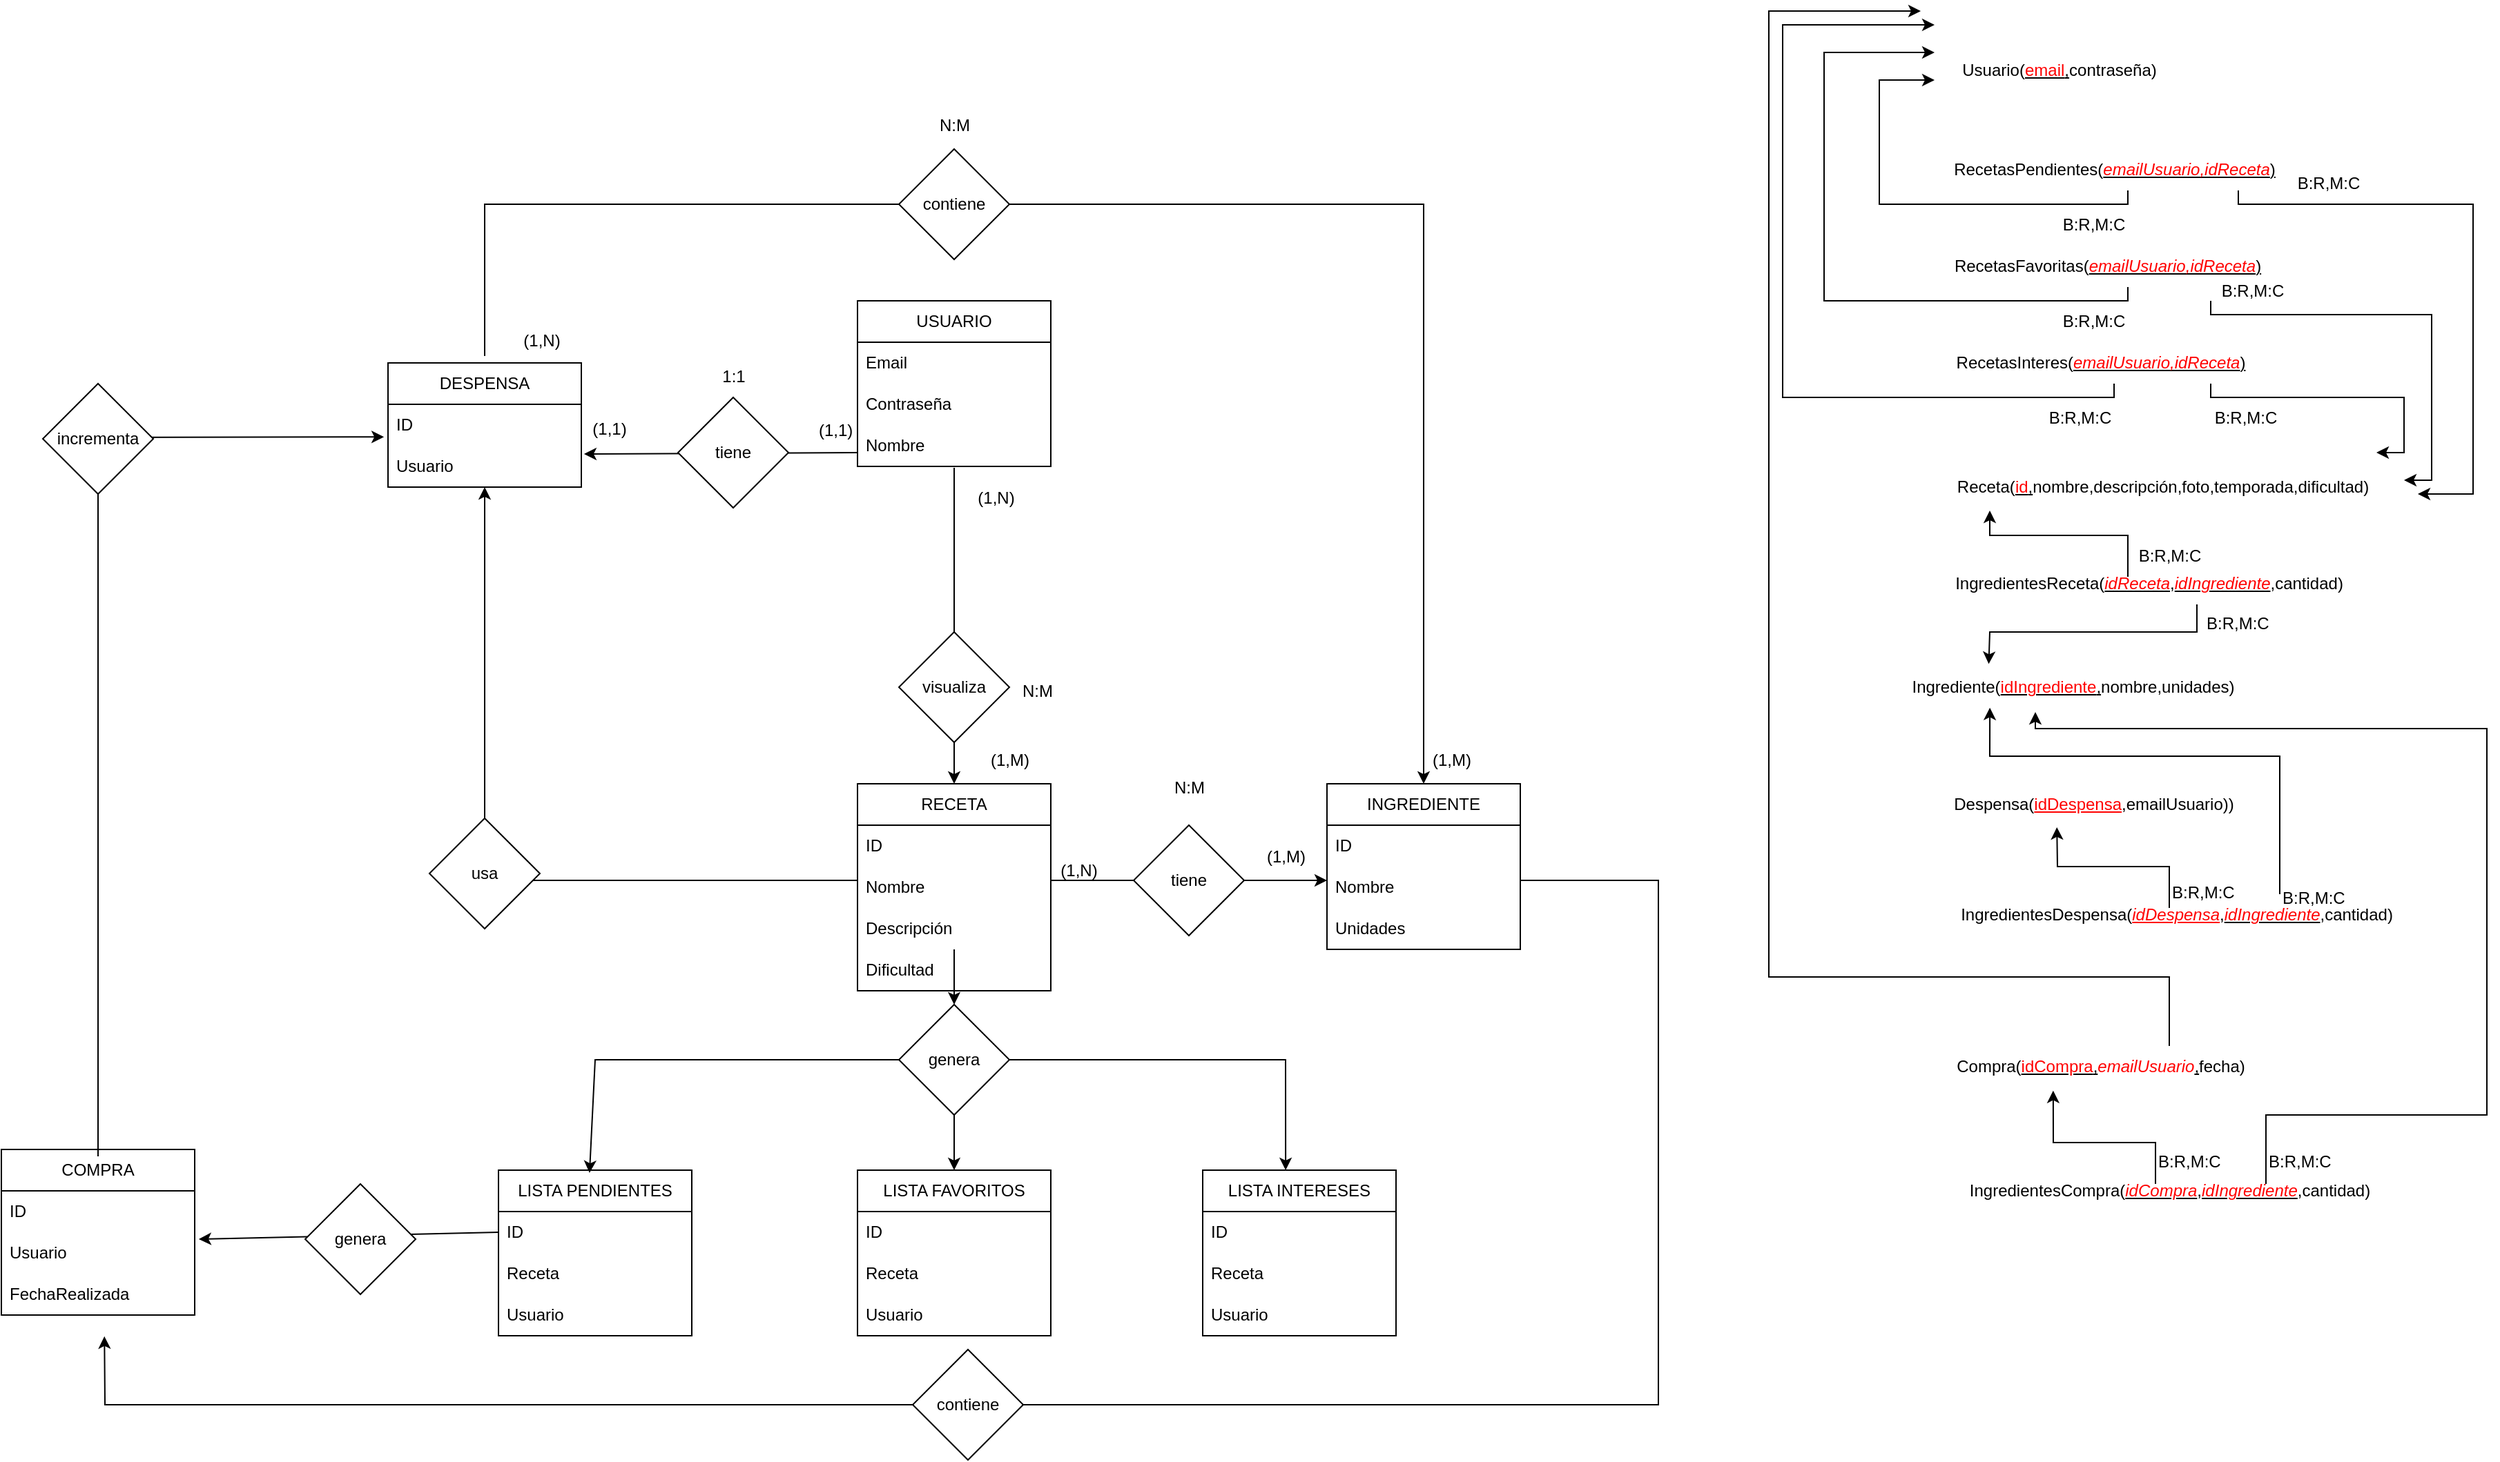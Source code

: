 <mxfile version="24.4.13" type="device">
  <diagram id="C5RBs43oDa-KdzZeNtuy" name="Page-1">
    <mxGraphModel dx="3703" dy="2286" grid="1" gridSize="10" guides="1" tooltips="1" connect="1" arrows="1" fold="1" page="1" pageScale="1" pageWidth="827" pageHeight="1169" math="0" shadow="0">
      <root>
        <mxCell id="WIyWlLk6GJQsqaUBKTNV-0" />
        <mxCell id="WIyWlLk6GJQsqaUBKTNV-1" parent="WIyWlLk6GJQsqaUBKTNV-0" />
        <mxCell id="nizXMgT1Kvl6je3MpQkB-0" value="INGREDIENTE" style="swimlane;fontStyle=0;childLayout=stackLayout;horizontal=1;startSize=30;horizontalStack=0;resizeParent=1;resizeParentMax=0;resizeLast=0;collapsible=1;marginBottom=0;whiteSpace=wrap;html=1;" vertex="1" parent="WIyWlLk6GJQsqaUBKTNV-1">
          <mxGeometry x="80" y="420" width="140" height="120" as="geometry" />
        </mxCell>
        <mxCell id="nizXMgT1Kvl6je3MpQkB-1" value="ID" style="text;strokeColor=none;fillColor=none;align=left;verticalAlign=middle;spacingLeft=4;spacingRight=4;overflow=hidden;points=[[0,0.5],[1,0.5]];portConstraint=eastwest;rotatable=0;whiteSpace=wrap;html=1;" vertex="1" parent="nizXMgT1Kvl6je3MpQkB-0">
          <mxGeometry y="30" width="140" height="30" as="geometry" />
        </mxCell>
        <mxCell id="nizXMgT1Kvl6je3MpQkB-2" value="Nombre" style="text;strokeColor=none;fillColor=none;align=left;verticalAlign=middle;spacingLeft=4;spacingRight=4;overflow=hidden;points=[[0,0.5],[1,0.5]];portConstraint=eastwest;rotatable=0;whiteSpace=wrap;html=1;" vertex="1" parent="nizXMgT1Kvl6je3MpQkB-0">
          <mxGeometry y="60" width="140" height="30" as="geometry" />
        </mxCell>
        <mxCell id="nizXMgT1Kvl6je3MpQkB-3" value="Unidades" style="text;strokeColor=none;fillColor=none;align=left;verticalAlign=middle;spacingLeft=4;spacingRight=4;overflow=hidden;points=[[0,0.5],[1,0.5]];portConstraint=eastwest;rotatable=0;whiteSpace=wrap;html=1;" vertex="1" parent="nizXMgT1Kvl6je3MpQkB-0">
          <mxGeometry y="90" width="140" height="30" as="geometry" />
        </mxCell>
        <mxCell id="nizXMgT1Kvl6je3MpQkB-4" value="RECETA" style="swimlane;fontStyle=0;childLayout=stackLayout;horizontal=1;startSize=30;horizontalStack=0;resizeParent=1;resizeParentMax=0;resizeLast=0;collapsible=1;marginBottom=0;whiteSpace=wrap;html=1;" vertex="1" parent="WIyWlLk6GJQsqaUBKTNV-1">
          <mxGeometry x="-260" y="420" width="140" height="150" as="geometry" />
        </mxCell>
        <mxCell id="nizXMgT1Kvl6je3MpQkB-52" value="" style="endArrow=classic;html=1;rounded=0;entryX=0.5;entryY=1;entryDx=0;entryDy=0;" edge="1" parent="nizXMgT1Kvl6je3MpQkB-4" target="nizXMgT1Kvl6je3MpQkB-19">
          <mxGeometry width="50" height="50" relative="1" as="geometry">
            <mxPoint y="70" as="sourcePoint" />
            <mxPoint x="50" y="20" as="targetPoint" />
            <Array as="points">
              <mxPoint x="-270" y="70" />
            </Array>
          </mxGeometry>
        </mxCell>
        <mxCell id="nizXMgT1Kvl6je3MpQkB-5" value="ID" style="text;strokeColor=none;fillColor=none;align=left;verticalAlign=middle;spacingLeft=4;spacingRight=4;overflow=hidden;points=[[0,0.5],[1,0.5]];portConstraint=eastwest;rotatable=0;whiteSpace=wrap;html=1;" vertex="1" parent="nizXMgT1Kvl6je3MpQkB-4">
          <mxGeometry y="30" width="140" height="30" as="geometry" />
        </mxCell>
        <mxCell id="nizXMgT1Kvl6je3MpQkB-62" value="" style="endArrow=classic;html=1;rounded=0;entryX=0.5;entryY=0;entryDx=0;entryDy=0;" edge="1" parent="nizXMgT1Kvl6je3MpQkB-4" target="nizXMgT1Kvl6je3MpQkB-61">
          <mxGeometry width="50" height="50" relative="1" as="geometry">
            <mxPoint x="70" y="120" as="sourcePoint" />
            <mxPoint x="120" y="70" as="targetPoint" />
          </mxGeometry>
        </mxCell>
        <mxCell id="nizXMgT1Kvl6je3MpQkB-6" value="Nombre" style="text;strokeColor=none;fillColor=none;align=left;verticalAlign=middle;spacingLeft=4;spacingRight=4;overflow=hidden;points=[[0,0.5],[1,0.5]];portConstraint=eastwest;rotatable=0;whiteSpace=wrap;html=1;" vertex="1" parent="nizXMgT1Kvl6je3MpQkB-4">
          <mxGeometry y="60" width="140" height="30" as="geometry" />
        </mxCell>
        <mxCell id="nizXMgT1Kvl6je3MpQkB-72" value="Descripción" style="text;strokeColor=none;fillColor=none;align=left;verticalAlign=middle;spacingLeft=4;spacingRight=4;overflow=hidden;points=[[0,0.5],[1,0.5]];portConstraint=eastwest;rotatable=0;whiteSpace=wrap;html=1;" vertex="1" parent="nizXMgT1Kvl6je3MpQkB-4">
          <mxGeometry y="90" width="140" height="30" as="geometry" />
        </mxCell>
        <mxCell id="nizXMgT1Kvl6je3MpQkB-92" value="Dificultad" style="text;strokeColor=none;fillColor=none;align=left;verticalAlign=middle;spacingLeft=4;spacingRight=4;overflow=hidden;points=[[0,0.5],[1,0.5]];portConstraint=eastwest;rotatable=0;whiteSpace=wrap;html=1;" vertex="1" parent="nizXMgT1Kvl6je3MpQkB-4">
          <mxGeometry y="120" width="140" height="30" as="geometry" />
        </mxCell>
        <mxCell id="nizXMgT1Kvl6je3MpQkB-12" value="USUARIO" style="swimlane;fontStyle=0;childLayout=stackLayout;horizontal=1;startSize=30;horizontalStack=0;resizeParent=1;resizeParentMax=0;resizeLast=0;collapsible=1;marginBottom=0;whiteSpace=wrap;html=1;" vertex="1" parent="WIyWlLk6GJQsqaUBKTNV-1">
          <mxGeometry x="-260" y="70" width="140" height="120" as="geometry" />
        </mxCell>
        <mxCell id="nizXMgT1Kvl6je3MpQkB-13" value="Email" style="text;strokeColor=none;fillColor=none;align=left;verticalAlign=middle;spacingLeft=4;spacingRight=4;overflow=hidden;points=[[0,0.5],[1,0.5]];portConstraint=eastwest;rotatable=0;whiteSpace=wrap;html=1;" vertex="1" parent="nizXMgT1Kvl6je3MpQkB-12">
          <mxGeometry y="30" width="140" height="30" as="geometry" />
        </mxCell>
        <mxCell id="nizXMgT1Kvl6je3MpQkB-50" value="" style="endArrow=classic;html=1;rounded=0;entryX=1.014;entryY=0.2;entryDx=0;entryDy=0;entryPerimeter=0;" edge="1" parent="nizXMgT1Kvl6je3MpQkB-12">
          <mxGeometry width="50" height="50" relative="1" as="geometry">
            <mxPoint y="110" as="sourcePoint" />
            <mxPoint x="-198.04" y="111" as="targetPoint" />
          </mxGeometry>
        </mxCell>
        <mxCell id="nizXMgT1Kvl6je3MpQkB-14" value="Contraseña" style="text;strokeColor=none;fillColor=none;align=left;verticalAlign=middle;spacingLeft=4;spacingRight=4;overflow=hidden;points=[[0,0.5],[1,0.5]];portConstraint=eastwest;rotatable=0;whiteSpace=wrap;html=1;" vertex="1" parent="nizXMgT1Kvl6je3MpQkB-12">
          <mxGeometry y="60" width="140" height="30" as="geometry" />
        </mxCell>
        <mxCell id="nizXMgT1Kvl6je3MpQkB-91" value="Nombre" style="text;strokeColor=none;fillColor=none;align=left;verticalAlign=middle;spacingLeft=4;spacingRight=4;overflow=hidden;points=[[0,0.5],[1,0.5]];portConstraint=eastwest;rotatable=0;whiteSpace=wrap;html=1;" vertex="1" parent="nizXMgT1Kvl6je3MpQkB-12">
          <mxGeometry y="90" width="140" height="30" as="geometry" />
        </mxCell>
        <mxCell id="nizXMgT1Kvl6je3MpQkB-19" value="DESPENSA" style="swimlane;fontStyle=0;childLayout=stackLayout;horizontal=1;startSize=30;horizontalStack=0;resizeParent=1;resizeParentMax=0;resizeLast=0;collapsible=1;marginBottom=0;whiteSpace=wrap;html=1;" vertex="1" parent="WIyWlLk6GJQsqaUBKTNV-1">
          <mxGeometry x="-600" y="115" width="140" height="90" as="geometry" />
        </mxCell>
        <mxCell id="nizXMgT1Kvl6je3MpQkB-20" value="ID" style="text;strokeColor=none;fillColor=none;align=left;verticalAlign=middle;spacingLeft=4;spacingRight=4;overflow=hidden;points=[[0,0.5],[1,0.5]];portConstraint=eastwest;rotatable=0;whiteSpace=wrap;html=1;" vertex="1" parent="nizXMgT1Kvl6je3MpQkB-19">
          <mxGeometry y="30" width="140" height="30" as="geometry" />
        </mxCell>
        <mxCell id="nizXMgT1Kvl6je3MpQkB-78" value="Usuario" style="text;strokeColor=none;fillColor=none;align=left;verticalAlign=middle;spacingLeft=4;spacingRight=4;overflow=hidden;points=[[0,0.5],[1,0.5]];portConstraint=eastwest;rotatable=0;whiteSpace=wrap;html=1;" vertex="1" parent="nizXMgT1Kvl6je3MpQkB-19">
          <mxGeometry y="60" width="140" height="30" as="geometry" />
        </mxCell>
        <mxCell id="nizXMgT1Kvl6je3MpQkB-23" value="COMPRA" style="swimlane;fontStyle=0;childLayout=stackLayout;horizontal=1;startSize=30;horizontalStack=0;resizeParent=1;resizeParentMax=0;resizeLast=0;collapsible=1;marginBottom=0;whiteSpace=wrap;html=1;" vertex="1" parent="WIyWlLk6GJQsqaUBKTNV-1">
          <mxGeometry x="-880" y="685" width="140" height="120" as="geometry" />
        </mxCell>
        <mxCell id="nizXMgT1Kvl6je3MpQkB-24" value="ID" style="text;strokeColor=none;fillColor=none;align=left;verticalAlign=middle;spacingLeft=4;spacingRight=4;overflow=hidden;points=[[0,0.5],[1,0.5]];portConstraint=eastwest;rotatable=0;whiteSpace=wrap;html=1;" vertex="1" parent="nizXMgT1Kvl6je3MpQkB-23">
          <mxGeometry y="30" width="140" height="30" as="geometry" />
        </mxCell>
        <mxCell id="nizXMgT1Kvl6je3MpQkB-77" value="Usuario" style="text;strokeColor=none;fillColor=none;align=left;verticalAlign=middle;spacingLeft=4;spacingRight=4;overflow=hidden;points=[[0,0.5],[1,0.5]];portConstraint=eastwest;rotatable=0;whiteSpace=wrap;html=1;" vertex="1" parent="nizXMgT1Kvl6je3MpQkB-23">
          <mxGeometry y="60" width="140" height="30" as="geometry" />
        </mxCell>
        <mxCell id="nizXMgT1Kvl6je3MpQkB-79" value="FechaRealizada" style="text;strokeColor=none;fillColor=none;align=left;verticalAlign=middle;spacingLeft=4;spacingRight=4;overflow=hidden;points=[[0,0.5],[1,0.5]];portConstraint=eastwest;rotatable=0;whiteSpace=wrap;html=1;" vertex="1" parent="nizXMgT1Kvl6je3MpQkB-23">
          <mxGeometry y="90" width="140" height="30" as="geometry" />
        </mxCell>
        <mxCell id="nizXMgT1Kvl6je3MpQkB-35" value="LISTA FAVORITOS" style="swimlane;fontStyle=0;childLayout=stackLayout;horizontal=1;startSize=30;horizontalStack=0;resizeParent=1;resizeParentMax=0;resizeLast=0;collapsible=1;marginBottom=0;whiteSpace=wrap;html=1;" vertex="1" parent="WIyWlLk6GJQsqaUBKTNV-1">
          <mxGeometry x="-260" y="700" width="140" height="120" as="geometry" />
        </mxCell>
        <mxCell id="nizXMgT1Kvl6je3MpQkB-36" value="ID" style="text;strokeColor=none;fillColor=none;align=left;verticalAlign=middle;spacingLeft=4;spacingRight=4;overflow=hidden;points=[[0,0.5],[1,0.5]];portConstraint=eastwest;rotatable=0;whiteSpace=wrap;html=1;" vertex="1" parent="nizXMgT1Kvl6je3MpQkB-35">
          <mxGeometry y="30" width="140" height="30" as="geometry" />
        </mxCell>
        <mxCell id="nizXMgT1Kvl6je3MpQkB-37" value="Receta" style="text;strokeColor=none;fillColor=none;align=left;verticalAlign=middle;spacingLeft=4;spacingRight=4;overflow=hidden;points=[[0,0.5],[1,0.5]];portConstraint=eastwest;rotatable=0;whiteSpace=wrap;html=1;" vertex="1" parent="nizXMgT1Kvl6je3MpQkB-35">
          <mxGeometry y="60" width="140" height="30" as="geometry" />
        </mxCell>
        <mxCell id="nizXMgT1Kvl6je3MpQkB-74" value="Usuario" style="text;strokeColor=none;fillColor=none;align=left;verticalAlign=middle;spacingLeft=4;spacingRight=4;overflow=hidden;points=[[0,0.5],[1,0.5]];portConstraint=eastwest;rotatable=0;whiteSpace=wrap;html=1;" vertex="1" parent="nizXMgT1Kvl6je3MpQkB-35">
          <mxGeometry y="90" width="140" height="30" as="geometry" />
        </mxCell>
        <mxCell id="nizXMgT1Kvl6je3MpQkB-39" value="LISTA INTERESES" style="swimlane;fontStyle=0;childLayout=stackLayout;horizontal=1;startSize=30;horizontalStack=0;resizeParent=1;resizeParentMax=0;resizeLast=0;collapsible=1;marginBottom=0;whiteSpace=wrap;html=1;" vertex="1" parent="WIyWlLk6GJQsqaUBKTNV-1">
          <mxGeometry x="-10" y="700" width="140" height="120" as="geometry" />
        </mxCell>
        <mxCell id="nizXMgT1Kvl6je3MpQkB-40" value="ID" style="text;strokeColor=none;fillColor=none;align=left;verticalAlign=middle;spacingLeft=4;spacingRight=4;overflow=hidden;points=[[0,0.5],[1,0.5]];portConstraint=eastwest;rotatable=0;whiteSpace=wrap;html=1;" vertex="1" parent="nizXMgT1Kvl6je3MpQkB-39">
          <mxGeometry y="30" width="140" height="30" as="geometry" />
        </mxCell>
        <mxCell id="nizXMgT1Kvl6je3MpQkB-41" value="Receta" style="text;strokeColor=none;fillColor=none;align=left;verticalAlign=middle;spacingLeft=4;spacingRight=4;overflow=hidden;points=[[0,0.5],[1,0.5]];portConstraint=eastwest;rotatable=0;whiteSpace=wrap;html=1;" vertex="1" parent="nizXMgT1Kvl6je3MpQkB-39">
          <mxGeometry y="60" width="140" height="30" as="geometry" />
        </mxCell>
        <mxCell id="nizXMgT1Kvl6je3MpQkB-75" value="Usuario" style="text;strokeColor=none;fillColor=none;align=left;verticalAlign=middle;spacingLeft=4;spacingRight=4;overflow=hidden;points=[[0,0.5],[1,0.5]];portConstraint=eastwest;rotatable=0;whiteSpace=wrap;html=1;" vertex="1" parent="nizXMgT1Kvl6je3MpQkB-39">
          <mxGeometry y="90" width="140" height="30" as="geometry" />
        </mxCell>
        <mxCell id="nizXMgT1Kvl6je3MpQkB-46" value="" style="endArrow=classic;html=1;rounded=0;entryX=0.5;entryY=0;entryDx=0;entryDy=0;exitX=0.5;exitY=1.033;exitDx=0;exitDy=0;exitPerimeter=0;" edge="1" parent="WIyWlLk6GJQsqaUBKTNV-1" target="nizXMgT1Kvl6je3MpQkB-4">
          <mxGeometry width="50" height="50" relative="1" as="geometry">
            <mxPoint x="-190.0" y="190.99" as="sourcePoint" />
            <mxPoint x="-140" y="240" as="targetPoint" />
          </mxGeometry>
        </mxCell>
        <mxCell id="nizXMgT1Kvl6je3MpQkB-47" value="visualiza" style="rhombus;whiteSpace=wrap;html=1;" vertex="1" parent="WIyWlLk6GJQsqaUBKTNV-1">
          <mxGeometry x="-230" y="310" width="80" height="80" as="geometry" />
        </mxCell>
        <mxCell id="nizXMgT1Kvl6je3MpQkB-48" value="" style="endArrow=classic;html=1;rounded=0;" edge="1" parent="WIyWlLk6GJQsqaUBKTNV-1">
          <mxGeometry width="50" height="50" relative="1" as="geometry">
            <mxPoint x="-120" y="490" as="sourcePoint" />
            <mxPoint x="80" y="490" as="targetPoint" />
          </mxGeometry>
        </mxCell>
        <mxCell id="nizXMgT1Kvl6je3MpQkB-49" value="tiene" style="rhombus;whiteSpace=wrap;html=1;" vertex="1" parent="WIyWlLk6GJQsqaUBKTNV-1">
          <mxGeometry x="-60" y="450" width="80" height="80" as="geometry" />
        </mxCell>
        <mxCell id="nizXMgT1Kvl6je3MpQkB-51" value="tiene" style="rhombus;whiteSpace=wrap;html=1;" vertex="1" parent="WIyWlLk6GJQsqaUBKTNV-1">
          <mxGeometry x="-390" y="140" width="80" height="80" as="geometry" />
        </mxCell>
        <mxCell id="nizXMgT1Kvl6je3MpQkB-53" value="usa" style="rhombus;whiteSpace=wrap;html=1;" vertex="1" parent="WIyWlLk6GJQsqaUBKTNV-1">
          <mxGeometry x="-570" y="445" width="80" height="80" as="geometry" />
        </mxCell>
        <mxCell id="nizXMgT1Kvl6je3MpQkB-54" value="LISTA PENDIENTES" style="swimlane;fontStyle=0;childLayout=stackLayout;horizontal=1;startSize=30;horizontalStack=0;resizeParent=1;resizeParentMax=0;resizeLast=0;collapsible=1;marginBottom=0;whiteSpace=wrap;html=1;" vertex="1" parent="WIyWlLk6GJQsqaUBKTNV-1">
          <mxGeometry x="-520" y="700" width="140" height="120" as="geometry" />
        </mxCell>
        <mxCell id="nizXMgT1Kvl6je3MpQkB-55" value="ID" style="text;strokeColor=none;fillColor=none;align=left;verticalAlign=middle;spacingLeft=4;spacingRight=4;overflow=hidden;points=[[0,0.5],[1,0.5]];portConstraint=eastwest;rotatable=0;whiteSpace=wrap;html=1;" vertex="1" parent="nizXMgT1Kvl6je3MpQkB-54">
          <mxGeometry y="30" width="140" height="30" as="geometry" />
        </mxCell>
        <mxCell id="nizXMgT1Kvl6je3MpQkB-56" value="Receta" style="text;strokeColor=none;fillColor=none;align=left;verticalAlign=middle;spacingLeft=4;spacingRight=4;overflow=hidden;points=[[0,0.5],[1,0.5]];portConstraint=eastwest;rotatable=0;whiteSpace=wrap;html=1;" vertex="1" parent="nizXMgT1Kvl6je3MpQkB-54">
          <mxGeometry y="60" width="140" height="30" as="geometry" />
        </mxCell>
        <mxCell id="nizXMgT1Kvl6je3MpQkB-73" value="Usuario" style="text;strokeColor=none;fillColor=none;align=left;verticalAlign=middle;spacingLeft=4;spacingRight=4;overflow=hidden;points=[[0,0.5],[1,0.5]];portConstraint=eastwest;rotatable=0;whiteSpace=wrap;html=1;" vertex="1" parent="nizXMgT1Kvl6je3MpQkB-54">
          <mxGeometry y="90" width="140" height="30" as="geometry" />
        </mxCell>
        <mxCell id="nizXMgT1Kvl6je3MpQkB-58" value="" style="endArrow=classic;html=1;rounded=0;entryX=0.5;entryY=0;entryDx=0;entryDy=0;" edge="1" parent="WIyWlLk6GJQsqaUBKTNV-1" source="nizXMgT1Kvl6je3MpQkB-61" target="nizXMgT1Kvl6je3MpQkB-35">
          <mxGeometry width="50" height="50" relative="1" as="geometry">
            <mxPoint x="-190" y="610" as="sourcePoint" />
            <mxPoint x="-140" y="500" as="targetPoint" />
          </mxGeometry>
        </mxCell>
        <mxCell id="nizXMgT1Kvl6je3MpQkB-59" value="" style="endArrow=classic;html=1;rounded=0;entryX=0.429;entryY=0;entryDx=0;entryDy=0;entryPerimeter=0;exitX=1;exitY=0.5;exitDx=0;exitDy=0;" edge="1" parent="WIyWlLk6GJQsqaUBKTNV-1" source="nizXMgT1Kvl6je3MpQkB-61" target="nizXMgT1Kvl6je3MpQkB-39">
          <mxGeometry width="50" height="50" relative="1" as="geometry">
            <mxPoint x="-100" y="580" as="sourcePoint" />
            <mxPoint x="-130" y="510" as="targetPoint" />
            <Array as="points">
              <mxPoint x="50" y="620" />
            </Array>
          </mxGeometry>
        </mxCell>
        <mxCell id="nizXMgT1Kvl6je3MpQkB-57" value="" style="endArrow=classic;html=1;rounded=0;entryX=0.471;entryY=0.017;entryDx=0;entryDy=0;entryPerimeter=0;exitX=0;exitY=0.5;exitDx=0;exitDy=0;" edge="1" parent="WIyWlLk6GJQsqaUBKTNV-1" source="nizXMgT1Kvl6je3MpQkB-61" target="nizXMgT1Kvl6je3MpQkB-54">
          <mxGeometry width="50" height="50" relative="1" as="geometry">
            <mxPoint x="-220" y="580" as="sourcePoint" />
            <mxPoint x="-280" y="590" as="targetPoint" />
            <Array as="points">
              <mxPoint x="-450" y="620" />
            </Array>
          </mxGeometry>
        </mxCell>
        <mxCell id="nizXMgT1Kvl6je3MpQkB-63" value="" style="endArrow=classic;html=1;rounded=0;entryX=0.5;entryY=0;entryDx=0;entryDy=0;" edge="1" parent="WIyWlLk6GJQsqaUBKTNV-1" target="nizXMgT1Kvl6je3MpQkB-61">
          <mxGeometry width="50" height="50" relative="1" as="geometry">
            <mxPoint x="-190" y="610" as="sourcePoint" />
            <mxPoint x="-190" y="700" as="targetPoint" />
          </mxGeometry>
        </mxCell>
        <mxCell id="nizXMgT1Kvl6je3MpQkB-61" value="genera" style="rhombus;whiteSpace=wrap;html=1;" vertex="1" parent="WIyWlLk6GJQsqaUBKTNV-1">
          <mxGeometry x="-230" y="580" width="80" height="80" as="geometry" />
        </mxCell>
        <mxCell id="nizXMgT1Kvl6je3MpQkB-64" value="" style="endArrow=classic;html=1;rounded=0;entryX=1.021;entryY=0.167;entryDx=0;entryDy=0;entryPerimeter=0;exitX=0;exitY=0.5;exitDx=0;exitDy=0;" edge="1" parent="WIyWlLk6GJQsqaUBKTNV-1" source="nizXMgT1Kvl6je3MpQkB-55" target="nizXMgT1Kvl6je3MpQkB-77">
          <mxGeometry width="50" height="50" relative="1" as="geometry">
            <mxPoint x="-520" y="750" as="sourcePoint" />
            <mxPoint x="-470" y="700" as="targetPoint" />
          </mxGeometry>
        </mxCell>
        <mxCell id="nizXMgT1Kvl6je3MpQkB-65" value="genera" style="rhombus;whiteSpace=wrap;html=1;" vertex="1" parent="WIyWlLk6GJQsqaUBKTNV-1">
          <mxGeometry x="-660" y="710" width="80" height="80" as="geometry" />
        </mxCell>
        <mxCell id="nizXMgT1Kvl6je3MpQkB-66" value="" style="endArrow=classic;html=1;rounded=0;entryX=0.5;entryY=0;entryDx=0;entryDy=0;" edge="1" parent="WIyWlLk6GJQsqaUBKTNV-1" target="nizXMgT1Kvl6je3MpQkB-0">
          <mxGeometry width="50" height="50" relative="1" as="geometry">
            <mxPoint x="-530" y="110" as="sourcePoint" />
            <mxPoint x="-480" y="60" as="targetPoint" />
            <Array as="points">
              <mxPoint x="-530" />
              <mxPoint x="150" />
            </Array>
          </mxGeometry>
        </mxCell>
        <mxCell id="nizXMgT1Kvl6je3MpQkB-67" value="contiene" style="rhombus;whiteSpace=wrap;html=1;" vertex="1" parent="WIyWlLk6GJQsqaUBKTNV-1">
          <mxGeometry x="-230" y="-40" width="80" height="80" as="geometry" />
        </mxCell>
        <mxCell id="nizXMgT1Kvl6je3MpQkB-68" value="" style="endArrow=classic;html=1;rounded=0;entryX=0.533;entryY=1.514;entryDx=0;entryDy=0;entryPerimeter=0;" edge="1" parent="WIyWlLk6GJQsqaUBKTNV-1">
          <mxGeometry width="50" height="50" relative="1" as="geometry">
            <mxPoint x="220" y="490" as="sourcePoint" />
            <mxPoint x="-805.38" y="820.42" as="targetPoint" />
            <Array as="points">
              <mxPoint x="320" y="490" />
              <mxPoint x="320" y="870" />
              <mxPoint x="-805" y="870" />
            </Array>
          </mxGeometry>
        </mxCell>
        <mxCell id="nizXMgT1Kvl6je3MpQkB-69" value="contiene" style="rhombus;whiteSpace=wrap;html=1;" vertex="1" parent="WIyWlLk6GJQsqaUBKTNV-1">
          <mxGeometry x="-220" y="830" width="80" height="80" as="geometry" />
        </mxCell>
        <mxCell id="nizXMgT1Kvl6je3MpQkB-70" value="" style="endArrow=classic;html=1;rounded=0;entryX=-0.021;entryY=0.788;entryDx=0;entryDy=0;entryPerimeter=0;" edge="1" parent="WIyWlLk6GJQsqaUBKTNV-1" target="nizXMgT1Kvl6je3MpQkB-20">
          <mxGeometry width="50" height="50" relative="1" as="geometry">
            <mxPoint x="-810" y="690" as="sourcePoint" />
            <mxPoint x="-760" y="640" as="targetPoint" />
            <Array as="points">
              <mxPoint x="-810" y="169" />
            </Array>
          </mxGeometry>
        </mxCell>
        <mxCell id="nizXMgT1Kvl6je3MpQkB-71" value="incrementa" style="rhombus;whiteSpace=wrap;html=1;" vertex="1" parent="WIyWlLk6GJQsqaUBKTNV-1">
          <mxGeometry x="-850" y="130" width="80" height="80" as="geometry" />
        </mxCell>
        <mxCell id="nizXMgT1Kvl6je3MpQkB-80" value="&lt;div&gt;Usuario(&lt;u&gt;&lt;font color=&quot;#ff0000&quot;&gt;email&lt;/font&gt;,&lt;/u&gt;contraseña)&lt;/div&gt;&lt;div&gt;&lt;br&gt;&lt;/div&gt;" style="text;html=1;align=center;verticalAlign=middle;resizable=0;points=[];autosize=1;strokeColor=none;fillColor=none;" vertex="1" parent="WIyWlLk6GJQsqaUBKTNV-1">
          <mxGeometry x="525" y="-110" width="170" height="40" as="geometry" />
        </mxCell>
        <mxCell id="nizXMgT1Kvl6je3MpQkB-81" value="Receta(&lt;u&gt;&lt;font color=&quot;#ff0000&quot;&gt;id&lt;/font&gt;,&lt;/u&gt;nombre,descripción,foto,temporada,dificultad)" style="text;html=1;align=center;verticalAlign=middle;resizable=0;points=[];autosize=1;strokeColor=none;fillColor=none;" vertex="1" parent="WIyWlLk6GJQsqaUBKTNV-1">
          <mxGeometry x="520" y="190" width="330" height="30" as="geometry" />
        </mxCell>
        <mxCell id="nizXMgT1Kvl6je3MpQkB-82" value="Ingrediente(&lt;u&gt;&lt;font color=&quot;#ff0000&quot;&gt;idIngrediente&lt;/font&gt;,&lt;/u&gt;nombre,unidades)" style="text;html=1;align=center;verticalAlign=middle;resizable=0;points=[];autosize=1;strokeColor=none;fillColor=none;" vertex="1" parent="WIyWlLk6GJQsqaUBKTNV-1">
          <mxGeometry x="485" y="335" width="270" height="30" as="geometry" />
        </mxCell>
        <mxCell id="nizXMgT1Kvl6je3MpQkB-83" value="IngredientesReceta(&lt;u&gt;&lt;i&gt;&lt;font color=&quot;#ff0000&quot;&gt;idReceta&lt;/font&gt;&lt;/i&gt;&lt;/u&gt;,&lt;u&gt;&lt;i&gt;&lt;font color=&quot;#ff0000&quot;&gt;idIngrediente&lt;/font&gt;&lt;/i&gt;&lt;/u&gt;,cantidad)" style="text;html=1;align=center;verticalAlign=middle;resizable=0;points=[];autosize=1;strokeColor=none;fillColor=none;" vertex="1" parent="WIyWlLk6GJQsqaUBKTNV-1">
          <mxGeometry x="520" y="260" width="310" height="30" as="geometry" />
        </mxCell>
        <mxCell id="nizXMgT1Kvl6je3MpQkB-84" value="RecetasPendientes(&lt;u&gt;&lt;font color=&quot;#ff0000&quot;&gt;&lt;i&gt;emailUsuario,idReceta&lt;/i&gt;&lt;/font&gt;)&lt;/u&gt;" style="text;html=1;align=center;verticalAlign=middle;resizable=0;points=[];autosize=1;strokeColor=none;fillColor=none;" vertex="1" parent="WIyWlLk6GJQsqaUBKTNV-1">
          <mxGeometry x="515" y="-40" width="270" height="30" as="geometry" />
        </mxCell>
        <mxCell id="nizXMgT1Kvl6je3MpQkB-85" value="RecetasFavoritas(&lt;u&gt;&lt;font color=&quot;#ff0000&quot;&gt;&lt;i&gt;emailUsuario,idReceta&lt;/i&gt;&lt;/font&gt;)&lt;/u&gt;" style="text;html=1;align=center;verticalAlign=middle;resizable=0;points=[];autosize=1;strokeColor=none;fillColor=none;" vertex="1" parent="WIyWlLk6GJQsqaUBKTNV-1">
          <mxGeometry x="520" y="30" width="250" height="30" as="geometry" />
        </mxCell>
        <mxCell id="nizXMgT1Kvl6je3MpQkB-86" value="RecetasInteres(&lt;u&gt;&lt;font color=&quot;#ff0000&quot;&gt;&lt;i&gt;emailUsuario,idReceta&lt;/i&gt;&lt;/font&gt;)&lt;/u&gt;" style="text;html=1;align=center;verticalAlign=middle;resizable=0;points=[];autosize=1;strokeColor=none;fillColor=none;" vertex="1" parent="WIyWlLk6GJQsqaUBKTNV-1">
          <mxGeometry x="520" y="100" width="240" height="30" as="geometry" />
        </mxCell>
        <mxCell id="nizXMgT1Kvl6je3MpQkB-87" value="Despensa(&lt;font color=&quot;#ff0000&quot;&gt;&lt;u&gt;idDespensa&lt;/u&gt;&lt;/font&gt;,emailUsuario))" style="text;html=1;align=center;verticalAlign=middle;resizable=0;points=[];autosize=1;strokeColor=none;fillColor=none;" vertex="1" parent="WIyWlLk6GJQsqaUBKTNV-1">
          <mxGeometry x="515" y="420" width="240" height="30" as="geometry" />
        </mxCell>
        <mxCell id="nizXMgT1Kvl6je3MpQkB-88" value="IngredientesDespensa(&lt;font color=&quot;#ff0000&quot;&gt;&lt;u&gt;&lt;i&gt;idDespensa&lt;/i&gt;&lt;/u&gt;&lt;/font&gt;,&lt;i&gt;&lt;u&gt;&lt;font color=&quot;#ff0000&quot;&gt;idIngrediente&lt;/font&gt;&lt;/u&gt;&lt;/i&gt;,cantidad)" style="text;html=1;align=center;verticalAlign=middle;resizable=0;points=[];autosize=1;strokeColor=none;fillColor=none;" vertex="1" parent="WIyWlLk6GJQsqaUBKTNV-1">
          <mxGeometry x="520" y="500" width="350" height="30" as="geometry" />
        </mxCell>
        <mxCell id="nizXMgT1Kvl6je3MpQkB-89" value="Compra(&lt;u&gt;&lt;font color=&quot;#ff0000&quot;&gt;idCompra&lt;/font&gt;,&lt;/u&gt;&lt;font color=&quot;#ff0000&quot;&gt;&lt;i&gt;emailUsuario&lt;/i&gt;&lt;/font&gt;&lt;u&gt;,&lt;/u&gt;fecha)" style="text;html=1;align=center;verticalAlign=middle;resizable=0;points=[];autosize=1;strokeColor=none;fillColor=none;" vertex="1" parent="WIyWlLk6GJQsqaUBKTNV-1">
          <mxGeometry x="520" y="610" width="240" height="30" as="geometry" />
        </mxCell>
        <mxCell id="nizXMgT1Kvl6je3MpQkB-90" value="IngredientesCompra(&lt;i&gt;&lt;u&gt;&lt;font color=&quot;#ff0000&quot;&gt;idCompra&lt;/font&gt;&lt;/u&gt;&lt;/i&gt;,&lt;i&gt;&lt;u&gt;&lt;font color=&quot;#ff0000&quot;&gt;idIngrediente&lt;/font&gt;&lt;/u&gt;&lt;/i&gt;,cantidad)" style="text;html=1;align=center;verticalAlign=middle;resizable=0;points=[];autosize=1;strokeColor=none;fillColor=none;" vertex="1" parent="WIyWlLk6GJQsqaUBKTNV-1">
          <mxGeometry x="525" y="700" width="330" height="30" as="geometry" />
        </mxCell>
        <mxCell id="nizXMgT1Kvl6je3MpQkB-93" value="" style="endArrow=classic;html=1;rounded=0;" edge="1" parent="WIyWlLk6GJQsqaUBKTNV-1">
          <mxGeometry width="50" height="50" relative="1" as="geometry">
            <mxPoint x="660" y="-10" as="sourcePoint" />
            <mxPoint x="520" y="-90" as="targetPoint" />
            <Array as="points">
              <mxPoint x="660" />
              <mxPoint x="480" />
              <mxPoint x="480" y="-90" />
            </Array>
          </mxGeometry>
        </mxCell>
        <mxCell id="nizXMgT1Kvl6je3MpQkB-94" value="" style="endArrow=classic;html=1;rounded=0;" edge="1" parent="WIyWlLk6GJQsqaUBKTNV-1">
          <mxGeometry width="50" height="50" relative="1" as="geometry">
            <mxPoint x="660" y="60" as="sourcePoint" />
            <mxPoint x="520" y="-110" as="targetPoint" />
            <Array as="points">
              <mxPoint x="660" y="70" />
              <mxPoint x="440" y="70" />
              <mxPoint x="440" y="-110" />
            </Array>
          </mxGeometry>
        </mxCell>
        <mxCell id="nizXMgT1Kvl6je3MpQkB-95" value="" style="endArrow=classic;html=1;rounded=0;" edge="1" parent="WIyWlLk6GJQsqaUBKTNV-1">
          <mxGeometry width="50" height="50" relative="1" as="geometry">
            <mxPoint x="650" y="130" as="sourcePoint" />
            <mxPoint x="520" y="-130" as="targetPoint" />
            <Array as="points">
              <mxPoint x="650" y="140" />
              <mxPoint x="410" y="140" />
              <mxPoint x="410" y="-130" />
            </Array>
          </mxGeometry>
        </mxCell>
        <mxCell id="nizXMgT1Kvl6je3MpQkB-96" value="" style="endArrow=classic;html=1;rounded=0;" edge="1" parent="WIyWlLk6GJQsqaUBKTNV-1">
          <mxGeometry width="50" height="50" relative="1" as="geometry">
            <mxPoint x="740" y="-10" as="sourcePoint" />
            <mxPoint x="870" y="210" as="targetPoint" />
            <Array as="points">
              <mxPoint x="740" />
              <mxPoint x="910" />
              <mxPoint x="910" y="210" />
            </Array>
          </mxGeometry>
        </mxCell>
        <mxCell id="nizXMgT1Kvl6je3MpQkB-97" value="" style="endArrow=classic;html=1;rounded=0;" edge="1" parent="WIyWlLk6GJQsqaUBKTNV-1">
          <mxGeometry width="50" height="50" relative="1" as="geometry">
            <mxPoint x="720" y="70" as="sourcePoint" />
            <mxPoint x="860" y="200" as="targetPoint" />
            <Array as="points">
              <mxPoint x="720" y="80" />
              <mxPoint x="880" y="80" />
              <mxPoint x="880" y="200" />
            </Array>
          </mxGeometry>
        </mxCell>
        <mxCell id="nizXMgT1Kvl6je3MpQkB-98" value="" style="endArrow=classic;html=1;rounded=0;" edge="1" parent="WIyWlLk6GJQsqaUBKTNV-1">
          <mxGeometry width="50" height="50" relative="1" as="geometry">
            <mxPoint x="720" y="130" as="sourcePoint" />
            <mxPoint x="840" y="180" as="targetPoint" />
            <Array as="points">
              <mxPoint x="720" y="140" />
              <mxPoint x="860" y="140" />
              <mxPoint x="860" y="180" />
            </Array>
          </mxGeometry>
        </mxCell>
        <mxCell id="nizXMgT1Kvl6je3MpQkB-99" value="" style="endArrow=classic;html=1;rounded=0;" edge="1" parent="WIyWlLk6GJQsqaUBKTNV-1">
          <mxGeometry width="50" height="50" relative="1" as="geometry">
            <mxPoint x="660" y="270" as="sourcePoint" />
            <mxPoint x="560" y="222" as="targetPoint" />
            <Array as="points">
              <mxPoint x="660" y="240" />
              <mxPoint x="560" y="240" />
            </Array>
          </mxGeometry>
        </mxCell>
        <mxCell id="nizXMgT1Kvl6je3MpQkB-100" value="" style="endArrow=classic;html=1;rounded=0;entryX=0.275;entryY=-0.061;entryDx=0;entryDy=0;entryPerimeter=0;" edge="1" parent="WIyWlLk6GJQsqaUBKTNV-1" target="nizXMgT1Kvl6je3MpQkB-82">
          <mxGeometry width="50" height="50" relative="1" as="geometry">
            <mxPoint x="710" y="290" as="sourcePoint" />
            <mxPoint x="760" y="240" as="targetPoint" />
            <Array as="points">
              <mxPoint x="710" y="310" />
              <mxPoint x="560" y="310" />
            </Array>
          </mxGeometry>
        </mxCell>
        <mxCell id="nizXMgT1Kvl6je3MpQkB-101" value="" style="endArrow=classic;html=1;rounded=0;entryX=0.39;entryY=1.05;entryDx=0;entryDy=0;entryPerimeter=0;" edge="1" parent="WIyWlLk6GJQsqaUBKTNV-1" target="nizXMgT1Kvl6je3MpQkB-87">
          <mxGeometry width="50" height="50" relative="1" as="geometry">
            <mxPoint x="690" y="510" as="sourcePoint" />
            <mxPoint x="740" y="460" as="targetPoint" />
            <Array as="points">
              <mxPoint x="690" y="480" />
              <mxPoint x="609" y="480" />
            </Array>
          </mxGeometry>
        </mxCell>
        <mxCell id="nizXMgT1Kvl6je3MpQkB-102" value="" style="endArrow=classic;html=1;rounded=0;entryX=0.278;entryY=0.994;entryDx=0;entryDy=0;entryPerimeter=0;" edge="1" parent="WIyWlLk6GJQsqaUBKTNV-1" target="nizXMgT1Kvl6je3MpQkB-82">
          <mxGeometry width="50" height="50" relative="1" as="geometry">
            <mxPoint x="770" y="500" as="sourcePoint" />
            <mxPoint x="820" y="450" as="targetPoint" />
            <Array as="points">
              <mxPoint x="770" y="400" />
              <mxPoint x="560" y="400" />
            </Array>
          </mxGeometry>
        </mxCell>
        <mxCell id="nizXMgT1Kvl6je3MpQkB-103" value="" style="endArrow=classic;html=1;rounded=0;" edge="1" parent="WIyWlLk6GJQsqaUBKTNV-1">
          <mxGeometry width="50" height="50" relative="1" as="geometry">
            <mxPoint x="690" y="610" as="sourcePoint" />
            <mxPoint x="510" y="-140" as="targetPoint" />
            <Array as="points">
              <mxPoint x="690" y="560" />
              <mxPoint x="400" y="560" />
              <mxPoint x="400" y="-140" />
            </Array>
          </mxGeometry>
        </mxCell>
        <mxCell id="nizXMgT1Kvl6je3MpQkB-104" value="" style="endArrow=classic;html=1;rounded=0;entryX=0.358;entryY=1.078;entryDx=0;entryDy=0;entryPerimeter=0;" edge="1" parent="WIyWlLk6GJQsqaUBKTNV-1" target="nizXMgT1Kvl6je3MpQkB-89">
          <mxGeometry width="50" height="50" relative="1" as="geometry">
            <mxPoint x="680" y="710" as="sourcePoint" />
            <mxPoint x="730" y="660" as="targetPoint" />
            <Array as="points">
              <mxPoint x="680" y="680" />
              <mxPoint x="606" y="680" />
            </Array>
          </mxGeometry>
        </mxCell>
        <mxCell id="nizXMgT1Kvl6je3MpQkB-105" value="" style="endArrow=classic;html=1;rounded=0;" edge="1" parent="WIyWlLk6GJQsqaUBKTNV-1">
          <mxGeometry width="50" height="50" relative="1" as="geometry">
            <mxPoint x="760" y="710" as="sourcePoint" />
            <mxPoint x="593" y="368" as="targetPoint" />
            <Array as="points">
              <mxPoint x="760" y="660" />
              <mxPoint x="920" y="660" />
              <mxPoint x="920" y="380" />
              <mxPoint x="593" y="380" />
            </Array>
          </mxGeometry>
        </mxCell>
        <mxCell id="nizXMgT1Kvl6je3MpQkB-106" value="B:R,M:C" style="text;html=1;align=center;verticalAlign=middle;resizable=0;points=[];autosize=1;strokeColor=none;fillColor=none;" vertex="1" parent="WIyWlLk6GJQsqaUBKTNV-1">
          <mxGeometry x="590" y="140" width="70" height="30" as="geometry" />
        </mxCell>
        <mxCell id="nizXMgT1Kvl6je3MpQkB-107" value="B:R,M:C" style="text;html=1;align=center;verticalAlign=middle;resizable=0;points=[];autosize=1;strokeColor=none;fillColor=none;" vertex="1" parent="WIyWlLk6GJQsqaUBKTNV-1">
          <mxGeometry x="600" y="70" width="70" height="30" as="geometry" />
        </mxCell>
        <mxCell id="nizXMgT1Kvl6je3MpQkB-108" value="B:R,M:C" style="text;html=1;align=center;verticalAlign=middle;resizable=0;points=[];autosize=1;strokeColor=none;fillColor=none;" vertex="1" parent="WIyWlLk6GJQsqaUBKTNV-1">
          <mxGeometry x="600" width="70" height="30" as="geometry" />
        </mxCell>
        <mxCell id="nizXMgT1Kvl6je3MpQkB-109" value="B:R,M:C" style="text;html=1;align=center;verticalAlign=middle;resizable=0;points=[];autosize=1;strokeColor=none;fillColor=none;" vertex="1" parent="WIyWlLk6GJQsqaUBKTNV-1">
          <mxGeometry x="655" y="240" width="70" height="30" as="geometry" />
        </mxCell>
        <mxCell id="nizXMgT1Kvl6je3MpQkB-110" value="B:R,M:C" style="text;html=1;align=center;verticalAlign=middle;resizable=0;points=[];autosize=1;strokeColor=none;fillColor=none;" vertex="1" parent="WIyWlLk6GJQsqaUBKTNV-1">
          <mxGeometry x="770" y="-30" width="70" height="30" as="geometry" />
        </mxCell>
        <mxCell id="nizXMgT1Kvl6je3MpQkB-111" value="B:R,M:C" style="text;html=1;align=center;verticalAlign=middle;resizable=0;points=[];autosize=1;strokeColor=none;fillColor=none;" vertex="1" parent="WIyWlLk6GJQsqaUBKTNV-1">
          <mxGeometry x="715" y="48" width="70" height="30" as="geometry" />
        </mxCell>
        <mxCell id="nizXMgT1Kvl6je3MpQkB-112" value="B:R,M:C" style="text;html=1;align=center;verticalAlign=middle;resizable=0;points=[];autosize=1;strokeColor=none;fillColor=none;" vertex="1" parent="WIyWlLk6GJQsqaUBKTNV-1">
          <mxGeometry x="710" y="140" width="70" height="30" as="geometry" />
        </mxCell>
        <mxCell id="nizXMgT1Kvl6je3MpQkB-113" value="&#xa;B:R,M:C&#xa;&#xa;" style="text;whiteSpace=wrap;html=1;" vertex="1" parent="WIyWlLk6GJQsqaUBKTNV-1">
          <mxGeometry x="770" y="475" width="80" height="40" as="geometry" />
        </mxCell>
        <mxCell id="nizXMgT1Kvl6je3MpQkB-114" value="B:R,M:C" style="text;whiteSpace=wrap;html=1;" vertex="1" parent="WIyWlLk6GJQsqaUBKTNV-1">
          <mxGeometry x="690" y="485" width="80" height="40" as="geometry" />
        </mxCell>
        <mxCell id="nizXMgT1Kvl6je3MpQkB-115" value="B:R,M:C" style="text;whiteSpace=wrap;html=1;" vertex="1" parent="WIyWlLk6GJQsqaUBKTNV-1">
          <mxGeometry x="715" y="290" width="80" height="30" as="geometry" />
        </mxCell>
        <mxCell id="nizXMgT1Kvl6je3MpQkB-116" value="B:R,M:C" style="text;whiteSpace=wrap;html=1;" vertex="1" parent="WIyWlLk6GJQsqaUBKTNV-1">
          <mxGeometry x="680" y="680" width="50" height="30" as="geometry" />
        </mxCell>
        <mxCell id="nizXMgT1Kvl6je3MpQkB-117" value="B:R,M:C" style="text;whiteSpace=wrap;html=1;" vertex="1" parent="WIyWlLk6GJQsqaUBKTNV-1">
          <mxGeometry x="760" y="680" width="60" height="20" as="geometry" />
        </mxCell>
        <mxCell id="nizXMgT1Kvl6je3MpQkB-118" value="N:M" style="text;html=1;align=center;verticalAlign=middle;resizable=0;points=[];autosize=1;strokeColor=none;fillColor=none;" vertex="1" parent="WIyWlLk6GJQsqaUBKTNV-1">
          <mxGeometry x="-150" y="338" width="40" height="30" as="geometry" />
        </mxCell>
        <mxCell id="nizXMgT1Kvl6je3MpQkB-119" value="(1,N)" style="text;html=1;align=center;verticalAlign=middle;resizable=0;points=[];autosize=1;strokeColor=none;fillColor=none;" vertex="1" parent="WIyWlLk6GJQsqaUBKTNV-1">
          <mxGeometry x="-185" y="198" width="50" height="30" as="geometry" />
        </mxCell>
        <mxCell id="nizXMgT1Kvl6je3MpQkB-120" value="(1,M)" style="text;html=1;align=center;verticalAlign=middle;resizable=0;points=[];autosize=1;strokeColor=none;fillColor=none;" vertex="1" parent="WIyWlLk6GJQsqaUBKTNV-1">
          <mxGeometry x="-175" y="388" width="50" height="30" as="geometry" />
        </mxCell>
        <mxCell id="nizXMgT1Kvl6je3MpQkB-121" value="N:M" style="text;html=1;align=center;verticalAlign=middle;resizable=0;points=[];autosize=1;strokeColor=none;fillColor=none;" vertex="1" parent="WIyWlLk6GJQsqaUBKTNV-1">
          <mxGeometry x="-40" y="408" width="40" height="30" as="geometry" />
        </mxCell>
        <mxCell id="nizXMgT1Kvl6je3MpQkB-122" value="(1,N)" style="text;html=1;align=center;verticalAlign=middle;resizable=0;points=[];autosize=1;strokeColor=none;fillColor=none;" vertex="1" parent="WIyWlLk6GJQsqaUBKTNV-1">
          <mxGeometry x="-125" y="468" width="50" height="30" as="geometry" />
        </mxCell>
        <mxCell id="nizXMgT1Kvl6je3MpQkB-123" value="(1,M)" style="text;html=1;align=center;verticalAlign=middle;resizable=0;points=[];autosize=1;strokeColor=none;fillColor=none;" vertex="1" parent="WIyWlLk6GJQsqaUBKTNV-1">
          <mxGeometry x="25" y="458" width="50" height="30" as="geometry" />
        </mxCell>
        <mxCell id="nizXMgT1Kvl6je3MpQkB-124" value="1:1" style="text;html=1;align=center;verticalAlign=middle;resizable=0;points=[];autosize=1;strokeColor=none;fillColor=none;" vertex="1" parent="WIyWlLk6GJQsqaUBKTNV-1">
          <mxGeometry x="-370" y="110" width="40" height="30" as="geometry" />
        </mxCell>
        <mxCell id="nizXMgT1Kvl6je3MpQkB-125" value="(1,1)" style="text;html=1;align=center;verticalAlign=middle;resizable=0;points=[];autosize=1;strokeColor=none;fillColor=none;" vertex="1" parent="WIyWlLk6GJQsqaUBKTNV-1">
          <mxGeometry x="-465" y="148" width="50" height="30" as="geometry" />
        </mxCell>
        <mxCell id="nizXMgT1Kvl6je3MpQkB-126" value="(1,1)" style="text;whiteSpace=wrap;html=1;" vertex="1" parent="WIyWlLk6GJQsqaUBKTNV-1">
          <mxGeometry x="-290" y="150" width="60" height="40" as="geometry" />
        </mxCell>
        <mxCell id="nizXMgT1Kvl6je3MpQkB-127" value="N:M" style="text;html=1;align=center;verticalAlign=middle;resizable=0;points=[];autosize=1;strokeColor=none;fillColor=none;" vertex="1" parent="WIyWlLk6GJQsqaUBKTNV-1">
          <mxGeometry x="-210" y="-72" width="40" height="30" as="geometry" />
        </mxCell>
        <mxCell id="nizXMgT1Kvl6je3MpQkB-128" value="(1,N)" style="text;html=1;align=center;verticalAlign=middle;resizable=0;points=[];autosize=1;strokeColor=none;fillColor=none;" vertex="1" parent="WIyWlLk6GJQsqaUBKTNV-1">
          <mxGeometry x="-514" y="84" width="50" height="30" as="geometry" />
        </mxCell>
        <mxCell id="nizXMgT1Kvl6je3MpQkB-129" value="(1,M)" style="text;html=1;align=center;verticalAlign=middle;resizable=0;points=[];autosize=1;strokeColor=none;fillColor=none;" vertex="1" parent="WIyWlLk6GJQsqaUBKTNV-1">
          <mxGeometry x="145" y="388" width="50" height="30" as="geometry" />
        </mxCell>
      </root>
    </mxGraphModel>
  </diagram>
</mxfile>
